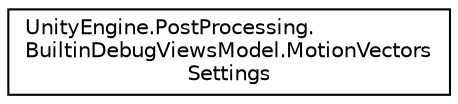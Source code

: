 digraph "Graphical Class Hierarchy"
{
  edge [fontname="Helvetica",fontsize="10",labelfontname="Helvetica",labelfontsize="10"];
  node [fontname="Helvetica",fontsize="10",shape=record];
  rankdir="LR";
  Node0 [label="UnityEngine.PostProcessing.\lBuiltinDebugViewsModel.MotionVectors\lSettings",height=0.2,width=0.4,color="black", fillcolor="white", style="filled",URL="$struct_unity_engine_1_1_post_processing_1_1_builtin_debug_views_model_1_1_motion_vectors_settings.html"];
}
